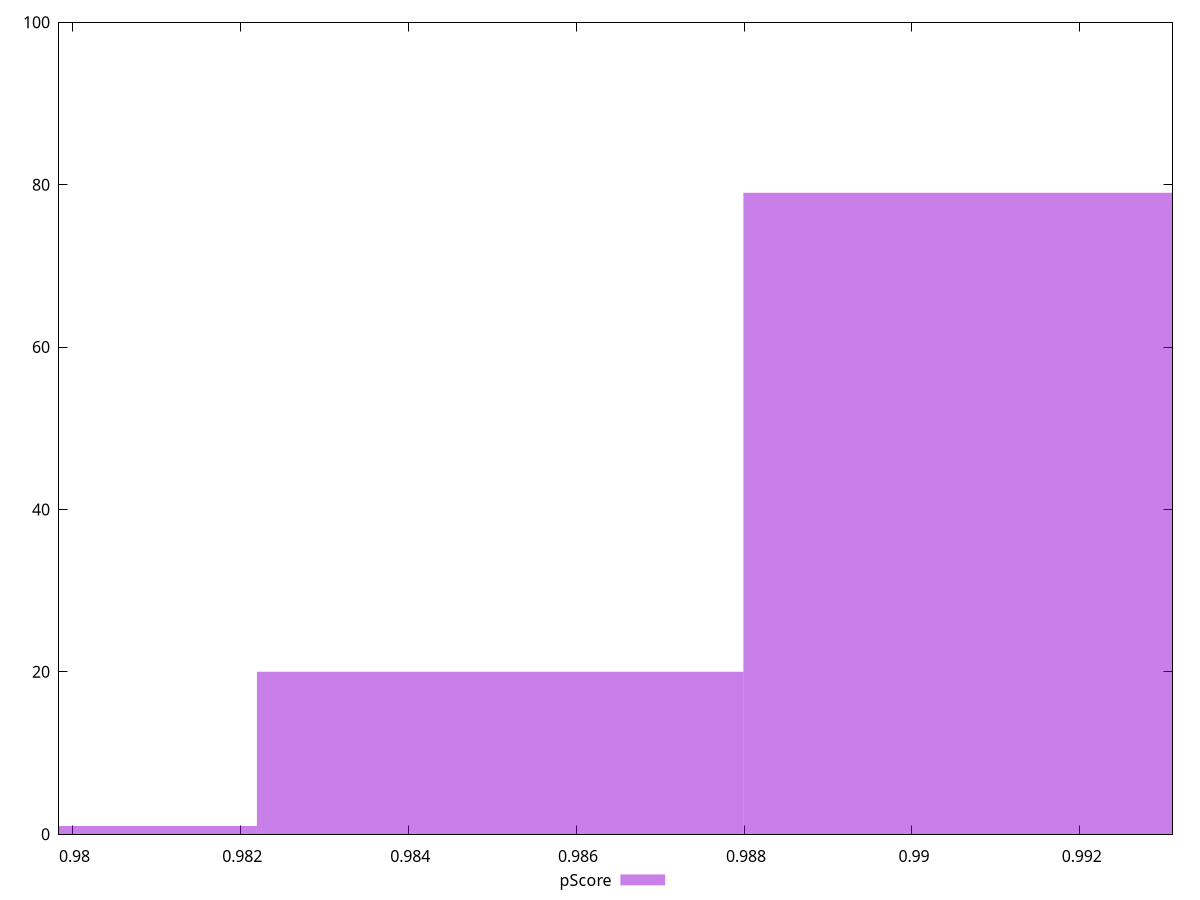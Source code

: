 reset

$pScore <<EOF
0.979300572791814 1
0.9908899286828414 79
0.9850952507373277 20
EOF

set key outside below
set boxwidth 0.005794677945513692
set xrange [0.9798405068981142:0.9931038874741921]
set yrange [0:100]
set trange [0:100]
set style fill transparent solid 0.5 noborder
set terminal svg size 640, 490 enhanced background rgb 'white'
set output "report_00018_2021-02-10T15-25-16.877Z/first-cpu-idle/samples/pages+cached/pScore/histogram.svg"

plot $pScore title "pScore" with boxes

reset
